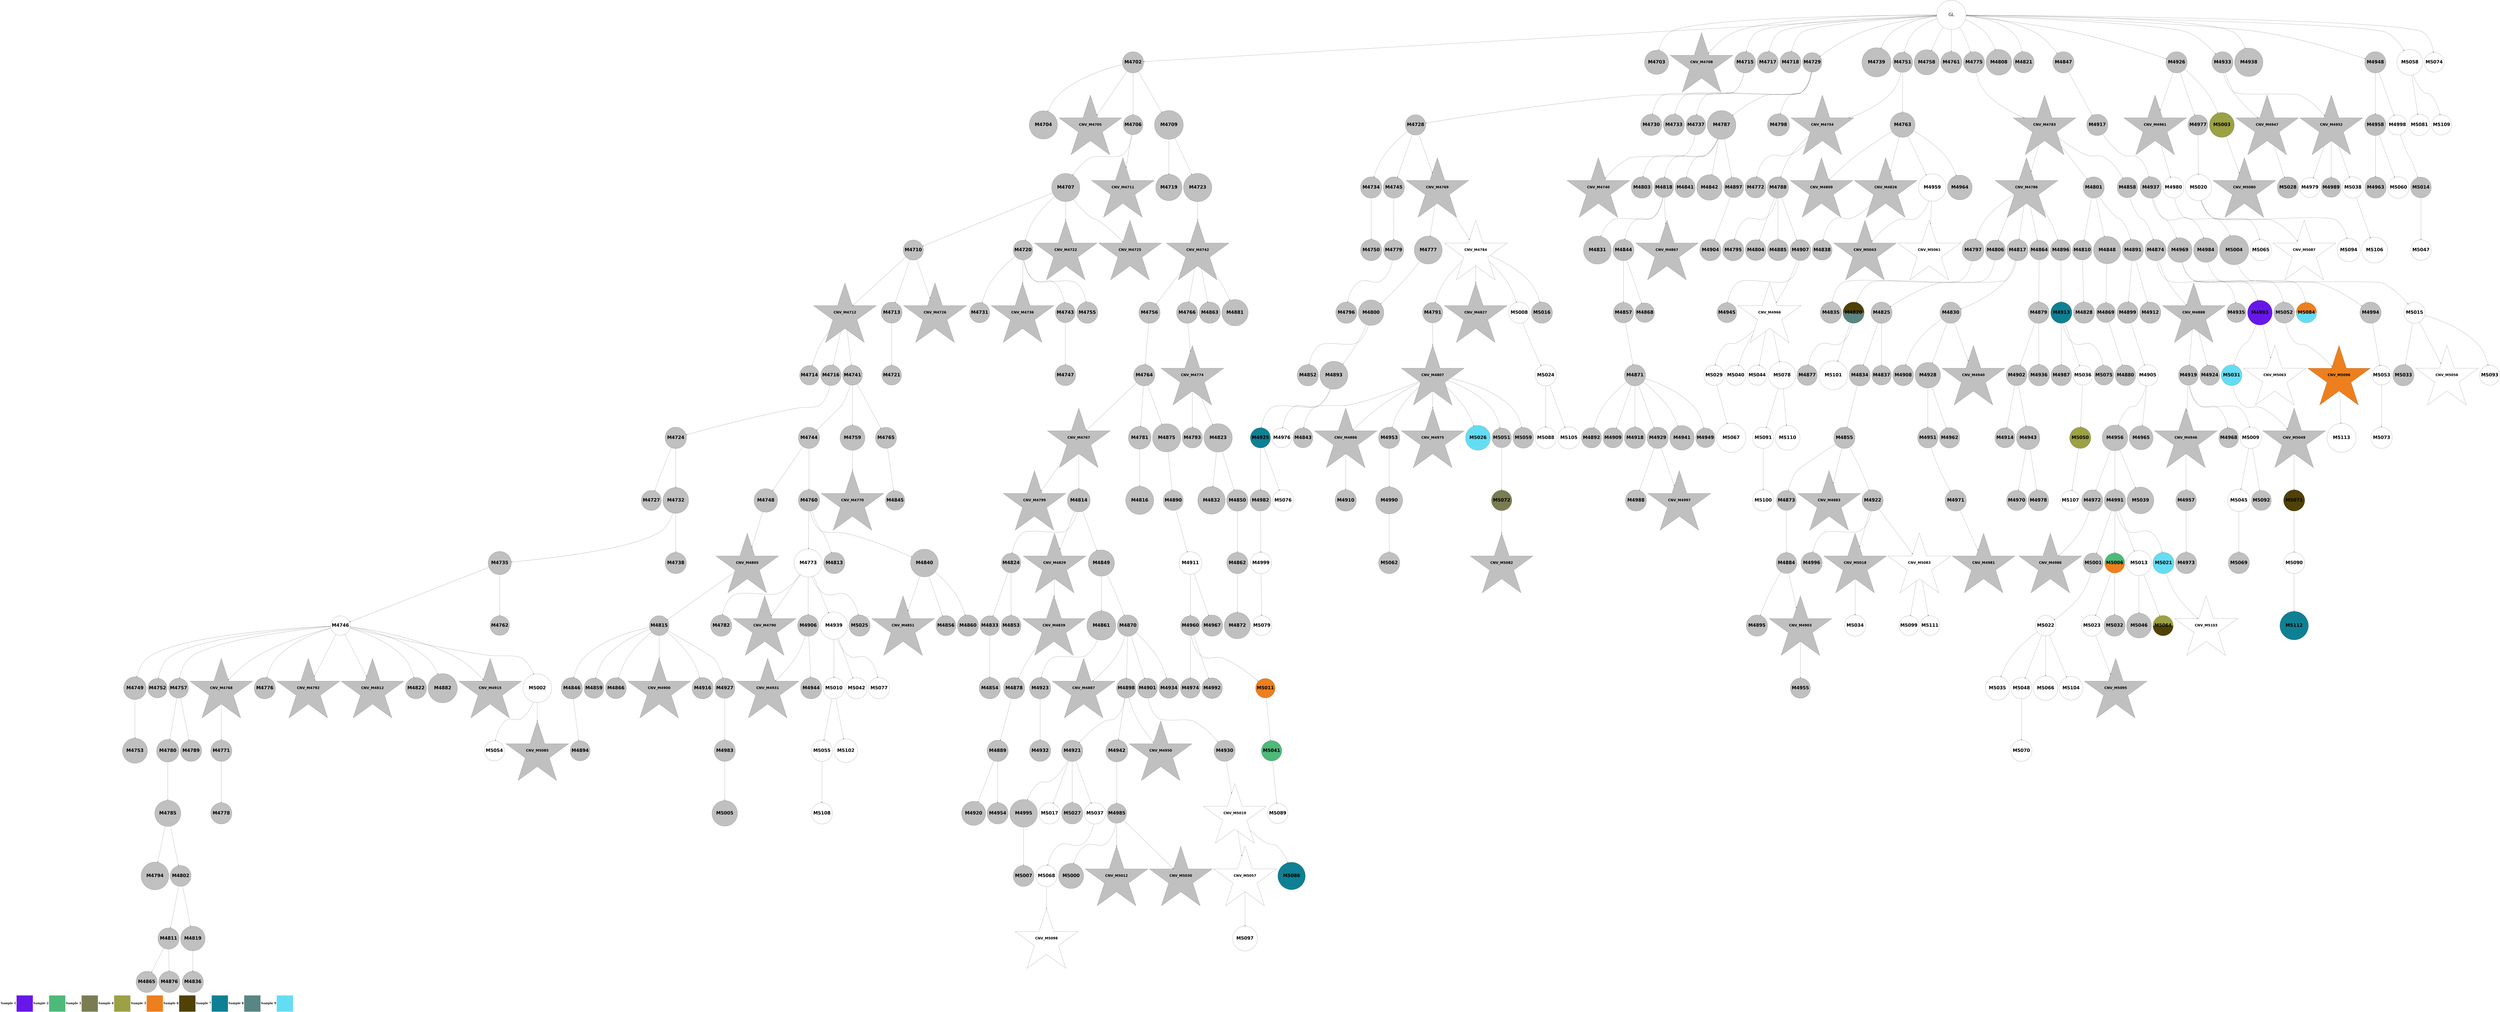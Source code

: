 digraph G { 
rankdir=TB;
4709 -> 4710;
4709 -> 4711;
4709 -> 4716;
4709 -> 4723;
4709 -> 4725;
4709 -> 4726;
4709 -> 4737;
4709 -> 4747;
4709 -> 4759;
4709 -> 4766;
4709 -> 4769;
4709 -> 4783;
4709 -> 4816;
4709 -> 4829;
4709 -> 4855;
4709 -> 4934;
4709 -> 4941;
4709 -> 4946;
4709 -> 4956;
4709 -> 5066;
4709 -> 5082;
4710 -> 4712;
4710 -> 4713;
4710 -> 4714;
4710 -> 4717;
4714 -> 4715;
4714 -> 4719;
4715 -> 4718;
4715 -> 4728;
4715 -> 4730;
4715 -> 4733;
4717 -> 4727;
4717 -> 4731;
4718 -> 4720;
4718 -> 4721;
4718 -> 4734;
4720 -> 4722;
4720 -> 4724;
4720 -> 4749;
4721 -> 4729;
4723 -> 4736;
4723 -> 4738;
4724 -> 4732;
4728 -> 4739;
4728 -> 4744;
4728 -> 4751;
4728 -> 4763;
4731 -> 4750;
4732 -> 4735;
4732 -> 4740;
4736 -> 4742;
4736 -> 4753;
4736 -> 4777;
4737 -> 4741;
4737 -> 4745;
4737 -> 4795;
4737 -> 4806;
4740 -> 4743;
4740 -> 4746;
4742 -> 4758;
4743 -> 4754;
4743 -> 4770;
4745 -> 4748;
4749 -> 4752;
4749 -> 4767;
4749 -> 4773;
4750 -> 4764;
4750 -> 4774;
4750 -> 4871;
4750 -> 4889;
4751 -> 4755;
4752 -> 4756;
4752 -> 4768;
4753 -> 4787;
4754 -> 4757;
4754 -> 4760;
4754 -> 4765;
4754 -> 4776;
4754 -> 4784;
4754 -> 4800;
4754 -> 4820;
4754 -> 4830;
4754 -> 4890;
4754 -> 4923;
4754 -> 5010;
4756 -> 4813;
4757 -> 4761;
4759 -> 4762;
4759 -> 4771;
4762 -> 4780;
4762 -> 4796;
4764 -> 4772;
4765 -> 4788;
4765 -> 4797;
4767 -> 4778;
4768 -> 4781;
4768 -> 4821;
4768 -> 4848;
4771 -> 4817;
4771 -> 4834;
4771 -> 4967;
4771 -> 4972;
4772 -> 4775;
4772 -> 4789;
4772 -> 4883;
4773 -> 4853;
4774 -> 4782;
4775 -> 4807;
4775 -> 4822;
4776 -> 4779;
4777 -> 4785;
4777 -> 4792;
4779 -> 4786;
4781 -> 4790;
4781 -> 4798;
4781 -> 4914;
4781 -> 4947;
4781 -> 5033;
4782 -> 4801;
4782 -> 4831;
4783 -> 4791;
4785 -> 4808;
4787 -> 4804;
4788 -> 4793;
4789 -> 4824;
4791 -> 4794;
4791 -> 4809;
4791 -> 4866;
4792 -> 4799;
4792 -> 4835;
4792 -> 5016;
4792 -> 5024;
4793 -> 4802;
4793 -> 4810;
4794 -> 4805;
4794 -> 4814;
4794 -> 4825;
4794 -> 4872;
4794 -> 4904;
4795 -> 4811;
4795 -> 4826;
4795 -> 4849;
4795 -> 4850;
4795 -> 4905;
4796 -> 4803;
4796 -> 4812;
4796 -> 4893;
4796 -> 4915;
4799 -> 4815;
4805 -> 4843;
4808 -> 4860;
4808 -> 4901;
4809 -> 4818;
4809 -> 4856;
4809 -> 4899;
4810 -> 4819;
4810 -> 4827;
4813 -> 4823;
4814 -> 4828;
4815 -> 4851;
4815 -> 4894;
4815 -> 4961;
4815 -> 4983;
4815 -> 5034;
4815 -> 5059;
4815 -> 5067;
4818 -> 4836;
4819 -> 4873;
4819 -> 4884;
4822 -> 4832;
4822 -> 4837;
4822 -> 4857;
4823 -> 4854;
4823 -> 4867;
4823 -> 4874;
4823 -> 4908;
4823 -> 4924;
4823 -> 4935;
4825 -> 4833;
4825 -> 4838;
4826 -> 4839;
4826 -> 4852;
4826 -> 4875;
4827 -> 4844;
4828 -> 4885;
4828 -> 5109;
4831 -> 4840;
4831 -> 4858;
4832 -> 4841;
4832 -> 4861;
4833 -> 4842;
4833 -> 4845;
4834 -> 4846;
4837 -> 4847;
4838 -> 4916;
4838 -> 4936;
4838 -> 4948;
4841 -> 4862;
4842 -> 4863;
4847 -> 4886;
4848 -> 4859;
4848 -> 4864;
4848 -> 4868;
4852 -> 4865;
4852 -> 4876;
4854 -> 4902;
4855 -> 4925;
4856 -> 4877;
4857 -> 4869;
4857 -> 4878;
4858 -> 4870;
4863 -> 4881;
4863 -> 4891;
4863 -> 4930;
4865 -> 4879;
4866 -> 4882;
4869 -> 4931;
4870 -> 4880;
4872 -> 4887;
4877 -> 4888;
4878 -> 4895;
4878 -> 4906;
4878 -> 4909;
4878 -> 4942;
4879 -> 4900;
4879 -> 4917;
4879 -> 4926;
4879 -> 4937;
4879 -> 4949;
4879 -> 4957;
4881 -> 4892;
4882 -> 4896;
4882 -> 4943;
4883 -> 4898;
4886 -> 4897;
4887 -> 4910;
4887 -> 4944;
4892 -> 4903;
4892 -> 4911;
4894 -> 4918;
4896 -> 4927;
4896 -> 4932;
4897 -> 4928;
4897 -> 4962;
4898 -> 4919;
4899 -> 4907;
4899 -> 4920;
4901 -> 4933;
4901 -> 4984;
4904 -> 4921;
4905 -> 4912;
4906 -> 4929;
4906 -> 4950;
4906 -> 4958;
4907 -> 4913;
4909 -> 4938;
4910 -> 4922;
4910 -> 4951;
4911 -> 4963;
4913 -> 4964;
4913 -> 4973;
4914 -> 4939;
4914 -> 4952;
4915 -> 4953;
4915 -> 4974;
4919 -> 4968;
4919 -> 4975;
4921 -> 4995;
4921 -> 5044;
4921 -> 5083;
4925 -> 4945;
4927 -> 4954;
4927 -> 4976;
4927 -> 5017;
4929 -> 5003;
4929 -> 5025;
4929 -> 5035;
4929 -> 5045;
4930 -> 5004;
4930 -> 5026;
4930 -> 5091;
4931 -> 4940;
4933 -> 4990;
4933 -> 5084;
4934 -> 4969;
4934 -> 4985;
4934 -> 5011;
4935 -> 4991;
4936 -> 4959;
4936 -> 4970;
4937 -> 4996;
4937 -> 5005;
4938 -> 5027;
4941 -> 4955;
4941 -> 4960;
4945 -> 4977;
4945 -> 4992;
4947 -> 5018;
4947 -> 5050;
4947 -> 5085;
4950 -> 4993;
4951 -> 4978;
4951 -> 4986;
4954 -> 4965;
4955 -> 5036;
4956 -> 4966;
4956 -> 5006;
4959 -> 4979;
4960 -> 4987;
4960 -> 4997;
4960 -> 5046;
4961 -> 4998;
4964 -> 4980;
4964 -> 4999;
4964 -> 5047;
4965 -> 4981;
4966 -> 4971;
4966 -> 5068;
4967 -> 5051;
4967 -> 5069;
4968 -> 4982;
4968 -> 5000;
4968 -> 5019;
4969 -> 4988;
4974 -> 5037;
4974 -> 5048;
4974 -> 5052;
4974 -> 5086;
4977 -> 5001;
4977 -> 5060;
4977 -> 5092;
4979 -> 4989;
4980 -> 4994;
4985 -> 5028;
4988 -> 5012;
4990 -> 5007;
4991 -> 5013;
4992 -> 5002;
4993 -> 5008;
4993 -> 5020;
4993 -> 5038;
4998 -> 5070;
4999 -> 5009;
4999 -> 5014;
4999 -> 5021;
4999 -> 5029;
5001 -> 5039;
5001 -> 5071;
5002 -> 5061;
5003 -> 5015;
5006 -> 5022;
5007 -> 5087;
5009 -> 5030;
5010 -> 5062;
5010 -> 5093;
5011 -> 5088;
5012 -> 5023;
5014 -> 5031;
5014 -> 5040;
5016 -> 5032;
5017 -> 5053;
5017 -> 5100;
5018 -> 5063;
5018 -> 5110;
5019 -> 5049;
5021 -> 5054;
5021 -> 5072;
5022 -> 5055;
5023 -> 5041;
5023 -> 5064;
5023 -> 5101;
5026 -> 5042;
5027 -> 5065;
5027 -> 5094;
5028 -> 5073;
5028 -> 5095;
5028 -> 5102;
5029 -> 5111;
5030 -> 5043;
5030 -> 5056;
5030 -> 5074;
5030 -> 5112;
5031 -> 5103;
5032 -> 5096;
5032 -> 5113;
5037 -> 5075;
5039 -> 5057;
5044 -> 5058;
5045 -> 5076;
5046 -> 5114;
5049 -> 5097;
5053 -> 5077;
5056 -> 5078;
5057 -> 5079;
5058 -> 5115;
5059 -> 5080;
5060 -> 5104;
5061 -> 5081;
5063 -> 5116;
5065 -> 5105;
5066 -> 5089;
5066 -> 5117;
5076 -> 5106;
5079 -> 5098;
5080 -> 5090;
5086 -> 5099;
5086 -> 5118;
5091 -> 5107;
5091 -> 5119;
5098 -> 5120;
5099 -> 5108;
5104 -> 5121;
5004 [shape=circle style=filled fillcolor=grey fontname="helvetica-bold" fontsize=56 label="M4996" width=0.78 height=2 ];
4895 [shape=star style=filled fillcolor=grey fontname="helvetica-bold" fontsize=42 label="CNV_M4887"];
4837 [shape=star style=filled fillcolor=grey fontname="helvetica-bold" fontsize=42 label="CNV_M4829"];
4953 [shape=circle style=filled fillcolor=grey fontname="helvetica-bold" fontsize=56 label="M4945" width=3.39 height=2 ];
5008 [shape=circle style=filled fillcolor=grey fontname="helvetica-bold" fontsize=56 label="M5000" width=4.29 height=2 ];
4884 [shape=circle style=filled fillcolor=grey fontname="helvetica-bold" fontsize=56 label="M4876" width=1.53 height=2 ];
4800 [shape=star style=filled fillcolor=grey fontname="helvetica-bold" fontsize=42 label="CNV_M4792"];
4942 [shape=circle style=filled fillcolor=grey fontname="helvetica-bold" fontsize=56 label="M4934" width=2.59 height=2 ];
4910 [shape=circle style=filled fillcolor=grey fontname="helvetica-bold" fontsize=56 label="M4902" width=2.21 height=2 ];
5029 [shape=circle style=filled fillcolor="#64ddf4" fontname="helvetica-bold" fontsize=56 label="M5021" width=0.35 height=2 ];
5047 [shape=circle style=filled fillcolor=grey fontname="helvetica-bold" fontsize=56 label="M5039" width=4.57 height=2 ];
4766 [shape=circle style=filled fillcolor=grey fontname="helvetica-bold" fontsize=56 label="M4758" width=4.29 height=2 ];
5039 [shape=circle style=filled fillcolor="#64ddf4" fontname="helvetica-bold" fontsize=56 label="M5031" width=2.2 height=2 ];
4864 [shape=circle style=filled fillcolor=grey fontname="helvetica-bold" fontsize=56 label="M4856" width=2.61 height=2 ];
4752 [shape=circle style=filled fillcolor=grey fontname="helvetica-bold" fontsize=56 label="M4744" width=0.63 height=2 ];
5034 [shape=circle style=filled fillcolor="#64ddf4" fontname="helvetica-bold" fontsize=56 label="M5026" width=4.24 height=2 ];
4979 [shape=circle style=filled fillcolor=grey fontname="helvetica-bold" fontsize=56 label="M4971" width=1.26 height=2 ];
4844 [shape=circle style=filled fillcolor=grey fontname="helvetica-bold" fontsize=56 label="M4836" width=1.45 height=2 ];
4945 [shape=circle style=filled fillcolor=grey fontname="helvetica-bold" fontsize=56 label="M4937" width=0.48 height=2 ];
5092 [shape=circle style=wedged color="#ed7f1e:#64ddf4" fontname="helvetica-bold" fontsize=56 label="M5084" width=2.22 height=2 ];
5114 [shape=circle style=filled fillcolor=white fontname="helvetica-bold" fontsize=56 label="M5106" width=4.4 height=2 ];
4970 [shape=circle style=filled fillcolor=grey fontname="helvetica-bold" fontsize=56 label="M4962" width=2.34 height=2 ];
5006 [shape=circle style=filled fillcolor=white fontname="helvetica-bold" fontsize=56 label="M4998" width=2.67 height=2 ];
4919 [shape=circle style=filled fillcolor=white fontname="helvetica-bold" fontsize=56 label="M4911" width=3.87 height=2 ];
4779 [shape=circle style=filled fillcolor=grey fontname="helvetica-bold" fontsize=56 label="M4771" width=1.77 height=2 ];
4932 [shape=circle style=filled fillcolor=grey fontname="helvetica-bold" fontsize=56 label="M4924" width=2.54 height=2 ];
4727 [shape=circle style=filled fillcolor=grey fontname="helvetica-bold" fontsize=56 label="M4719" width=4.5 height=2 ];
4868 [shape=circle style=filled fillcolor=grey fontname="helvetica-bold" fontsize=56 label="M4860" width=1.52 height=2 ];
5033 [shape=circle style=filled fillcolor=grey fontname="helvetica-bold" fontsize=56 label="M5025" width=0.87 height=2 ];
4888 [shape=circle style=filled fillcolor=grey fontname="helvetica-bold" fontsize=56 label="M4880" width=3.52 height=2 ];
4936 [shape=circle style=filled fillcolor=grey fontname="helvetica-bold" fontsize=56 label="M4928" width=4.36 height=2 ];
5012 [shape=circle style=filled fillcolor=grey fontname="helvetica-bold" fontsize=56 label="M5004" width=5 height=2 ];
4758 [shape=circle style=filled fillcolor=grey fontname="helvetica-bold" fontsize=56 label="M4750" width=1.9 height=2 ];
5046 [shape=circle style=filled fillcolor=white fontname="helvetica-bold" fontsize=56 label="M5038" width=0.88 height=2 ];
5063 [shape=circle style=filled fillcolor=white fontname="helvetica-bold" fontsize=56 label="M5055" width=0.18 height=2 ];
4733 [shape=star style=filled fillcolor=grey fontname="helvetica-bold" fontsize=42 label="CNV_M4725"];
4850 [shape=circle style=filled fillcolor=grey fontname="helvetica-bold" fontsize=56 label="M4842" width=4.35 height=2 ];
4878 [shape=circle style=filled fillcolor=grey fontname="helvetica-bold" fontsize=56 label="M4870" width=1.93 height=2 ];
5005 [shape=star style=filled fillcolor=grey fontname="helvetica-bold" fontsize=42 label="CNV_M4997"];
4929 [shape=circle style=filled fillcolor=grey fontname="helvetica-bold" fontsize=56 label="M4921" width=1.21 height=2 ];
4852 [shape=circle style=filled fillcolor=grey fontname="helvetica-bold" fontsize=56 label="M4844" width=1.96 height=2 ];
4957 [shape=circle style=filled fillcolor=grey fontname="helvetica-bold" fontsize=56 label="M4949" width=3.25 height=2 ];
4867 [shape=circle style=filled fillcolor=grey fontname="helvetica-bold" fontsize=56 label="M4859" width=2.53 height=2 ];
5030 [shape=circle style=filled fillcolor=white fontname="helvetica-bold" fontsize=56 label="M5022" width=2.22 height=2 ];
4746 [shape=circle style=filled fillcolor=grey fontname="helvetica-bold" fontsize=56 label="M4738" width=0.92 height=2 ];
4725 [shape=circle style=filled fillcolor=grey fontname="helvetica-bold" fontsize=56 label="M4717" width=0.73 height=2 ];
4944 [shape=circle style=filled fillcolor=grey fontname="helvetica-bold" fontsize=56 label="M4936" width=0.8 height=2 ];
4799 [shape=circle style=filled fillcolor=grey fontname="helvetica-bold" fontsize=56 label="M4791" width=2.37 height=2 ];
5091 [shape=star style=filled fillcolor=white fontname="helvetica-bold" fontsize=42 label="CNV_M5083"];
4927 [shape=circle style=filled fillcolor=grey fontname="helvetica-bold" fontsize=56 label="M4919" width=2.81 height=2 ];
4865 [shape=circle style=filled fillcolor=grey fontname="helvetica-bold" fontsize=56 label="M4857" width=3.49 height=2 ];
4984 [shape=circle style=filled fillcolor=white fontname="helvetica-bold" fontsize=56 label="M4976" width=2.94 height=2 ];
4869 [shape=circle style=filled fillcolor=grey fontname="helvetica-bold" fontsize=56 label="M4861" width=4.96 height=2 ];
5102 [shape=circle style=filled fillcolor=white fontname="helvetica-bold" fontsize=56 label="M5094" width=3.96 height=2 ];
4998 [shape=circle style=filled fillcolor=grey fontname="helvetica-bold" fontsize=56 label="M4990" width=4.6 height=2 ];
4780 [shape=circle style=filled fillcolor=grey fontname="helvetica-bold" fontsize=56 label="M4772" width=3.56 height=2 ];
4823 [shape=circle style=filled fillcolor=grey fontname="helvetica-bold" fontsize=56 label="M4815" width=3.39 height=2 ];
4835 [shape=star style=filled fillcolor=grey fontname="helvetica-bold" fontsize=42 label="CNV_M4827"];
4897 [shape=circle style=filled fillcolor=grey fontname="helvetica-bold" fontsize=56 label="M4889" width=0.53 height=2 ];
4922 [shape=circle style=filled fillcolor=grey fontname="helvetica-bold" fontsize=56 label="M4914" width=3.4 height=2 ];
4870 [shape=circle style=filled fillcolor=grey fontname="helvetica-bold" fontsize=56 label="M4862" width=0.32 height=2 ];
4964 [shape=circle style=filled fillcolor=grey fontname="helvetica-bold" fontsize=56 label="M4956" width=4.38 height=2 ];
4717 [shape=circle style=filled fillcolor=grey fontname="helvetica-bold" fontsize=56 label="M4709" width=4.92 height=2 ];
5094 [shape=circle style=filled fillcolor="#0f8093" fontname="helvetica-bold" fontsize=56 label="M5086" width=4.7 height=2 ];
4830 [shape=circle style=filled fillcolor=grey fontname="helvetica-bold" fontsize=56 label="M4822" width=1.35 height=2 ];
4874 [shape=circle style=filled fillcolor=grey fontname="helvetica-bold" fontsize=56 label="M4866" width=3.56 height=2 ];
4983 [shape=star style=filled fillcolor=grey fontname="helvetica-bold" fontsize=42 label="CNV_M4975"];
5027 [shape=star style=filled fillcolor=white fontname="helvetica-bold" fontsize=42 label="CNV_M5019"];
4980 [shape=circle style=filled fillcolor=grey fontname="helvetica-bold" fontsize=56 label="M4972" width=1.93 height=2 ];
4802 [shape=circle style=filled fillcolor=grey fontname="helvetica-bold" fontsize=56 label="M4794" width=4.74 height=2 ];
4947 [shape=circle style=filled fillcolor=white fontname="helvetica-bold" fontsize=56 label="M4939" width=4.66 height=2 ];
4948 [shape=star style=filled fillcolor=grey fontname="helvetica-bold" fontsize=42 label="CNV_M4940"];
5084 [shape=circle style=filled fillcolor=white fontname="helvetica-bold" fontsize=56 label="M5076" width=1.21 height=2 ];
4974 [shape=star style=filled fillcolor=white fontname="helvetica-bold" fontsize=42 label="CNV_M4966"];
4851 [shape=circle style=filled fillcolor=grey fontname="helvetica-bold" fontsize=56 label="M4843" width=2.79 height=2 ];
4814 [shape=circle style=filled fillcolor=grey fontname="helvetica-bold" fontsize=56 label="M4806" width=2.58 height=2 ];
4995 [shape=circle style=filled fillcolor=grey fontname="helvetica-bold" fontsize=56 label="M4987" width=3.51 height=2 ];
5028 [shape=circle style=filled fillcolor=white fontname="helvetica-bold" fontsize=56 label="M5020" width=4.47 height=2 ];
5009 [shape=circle style=filled fillcolor=grey fontname="helvetica-bold" fontsize=56 label="M5001" width=2.65 height=2 ];
4738 [shape=circle style=filled fillcolor=grey fontname="helvetica-bold" fontsize=56 label="M4730" width=0.22 height=2 ];
4831 [shape=circle style=filled fillcolor=grey fontname="helvetica-bold" fontsize=56 label="M4823" width=4.85 height=2 ];
4735 [shape=circle style=filled fillcolor=grey fontname="helvetica-bold" fontsize=56 label="M4727" width=3.41 height=2 ];
4819 [shape=circle style=filled fillcolor=grey fontname="helvetica-bold" fontsize=56 label="M4811" width=0.64 height=2 ];
4991 [shape=circle style=filled fillcolor=grey fontname="helvetica-bold" fontsize=56 label="M4983" width=0.81 height=2 ];
4920 [shape=circle style=filled fillcolor=grey fontname="helvetica-bold" fontsize=56 label="M4912" width=1.66 height=2 ];
4871 [shape=circle style=filled fillcolor=grey fontname="helvetica-bold" fontsize=56 label="M4863" width=0.12 height=2 ];
4877 [shape=circle style=filled fillcolor=grey fontname="helvetica-bold" fontsize=56 label="M4869" width=3.19 height=2 ];
4989 [shape=star style=filled fillcolor=grey fontname="helvetica-bold" fontsize=42 label="CNV_M4981"];
4786 [shape=circle style=filled fillcolor=grey fontname="helvetica-bold" fontsize=56 label="M4778" width=0.49 height=2 ];
4824 [shape=circle style=filled fillcolor=grey fontname="helvetica-bold" fontsize=56 label="M4816" width=4.79 height=2 ];
4762 [shape=star style=filled fillcolor=grey fontname="helvetica-bold" fontsize=42 label="CNV_M4754"];
4742 [shape=circle style=filled fillcolor=grey fontname="helvetica-bold" fontsize=56 label="M4734" width=1.11 height=2 ];
4794 [shape=star style=filled fillcolor=grey fontname="helvetica-bold" fontsize=42 label="CNV_M4786"];
4917 [shape=circle style=filled fillcolor=grey fontname="helvetica-bold" fontsize=56 label="M4909" width=2.63 height=2 ];
4925 [shape=circle style=filled fillcolor=grey fontname="helvetica-bold" fontsize=56 label="M4917" width=1.05 height=2 ];
4797 [shape=circle style=filled fillcolor=grey fontname="helvetica-bold" fontsize=56 label="M4789" width=0.94 height=2 ];
4879 [shape=circle style=filled fillcolor=grey fontname="helvetica-bold" fontsize=56 label="M4871" width=0 height=2 ];
5105 [shape=circle style=filled fillcolor=white fontname="helvetica-bold" fontsize=56 label="M5097" width=4.24 height=2 ];
4815 [shape=star style=filled fillcolor=grey fontname="helvetica-bold" fontsize=42 label="CNV_M4807"];
5074 [shape=circle style=filled fillcolor=white fontname="helvetica-bold" fontsize=56 label="M5066" width=4.17 height=2 ];
4941 [shape=circle style=filled fillcolor=grey fontname="helvetica-bold" fontsize=56 label="M4933" width=1.95 height=2 ];
4885 [shape=circle style=filled fillcolor=grey fontname="helvetica-bold" fontsize=56 label="M4877" width=3.46 height=2 ];
4736 [shape=circle style=filled fillcolor=grey fontname="helvetica-bold" fontsize=56 label="M4728" width=3.47 height=2 ];
4976 [shape=circle style=filled fillcolor=grey fontname="helvetica-bold" fontsize=56 label="M4968" width=2.77 height=2 ];
4968 [shape=circle style=filled fillcolor=grey fontname="helvetica-bold" fontsize=56 label="M4960" width=3.18 height=2 ];
4808 [shape=circle style=filled fillcolor=grey fontname="helvetica-bold" fontsize=56 label="M4800" width=4.36 height=2 ];
4716 [shape=star style=filled fillcolor=grey fontname="helvetica-bold" fontsize=42 label="CNV_M4708"];
4723 [shape=circle style=filled fillcolor=grey fontname="helvetica-bold" fontsize=56 label="M4715" width=0.15 height=2 ];
5104 [shape=star style=filled fillcolor="#ed7f1e" fontname="helvetica-bold" fontsize=42 label="CNV_M5096"];
4730 [shape=star style=filled fillcolor=grey fontname="helvetica-bold" fontsize=42 label="CNV_M4722"];
5000 [shape=circle style=filled fillcolor=grey fontname="helvetica-bold" fontsize=56 label="M4992" width=3.51 height=2 ];
4943 [shape=circle style=filled fillcolor=grey fontname="helvetica-bold" fontsize=56 label="M4935" width=3.05 height=2 ];
5108 [shape=circle style=filled fillcolor=white fontname="helvetica-bold" fontsize=56 label="M5100" width=0.91 height=2 ];
4950 [shape=circle style=filled fillcolor=grey fontname="helvetica-bold" fontsize=56 label="M4942" width=3.76 height=2 ];
4973 [shape=circle style=filled fillcolor=grey fontname="helvetica-bold" fontsize=56 label="M4965" width=4.07 height=2 ];
4768 [shape=circle style=filled fillcolor=grey fontname="helvetica-bold" fontsize=56 label="M4760" width=1.01 height=2 ];
4838 [shape=circle style=filled fillcolor=grey fontname="helvetica-bold" fontsize=56 label="M4830" width=1.56 height=2 ];
4793 [shape=circle style=filled fillcolor=grey fontname="helvetica-bold" fontsize=56 label="M4785" width=4.44 height=2 ];
4739 [shape=circle style=filled fillcolor=grey fontname="helvetica-bold" fontsize=56 label="M4731" width=2.52 height=2 ];
4946 [shape=circle style=filled fillcolor=grey fontname="helvetica-bold" fontsize=56 label="M4938" width=4.85 height=2 ];
4881 [shape=circle style=filled fillcolor=grey fontname="helvetica-bold" fontsize=56 label="M4873" width=2.89 height=2 ];
5075 [shape=circle style=filled fillcolor=white fontname="helvetica-bold" fontsize=56 label="M5067" width=4.99 height=2 ];
5032 [shape=circle style=filled fillcolor=white fontname="helvetica-bold" fontsize=56 label="M5024" width=1.41 height=2 ];
4781 [shape=circle style=filled fillcolor=white fontname="helvetica-bold" fontsize=56 label="M4773" width=4.81 height=2 ];
4849 [shape=circle style=filled fillcolor=grey fontname="helvetica-bold" fontsize=56 label="M4841" width=2.43 height=2 ];
4846 [shape=circle style=filled fillcolor=grey fontname="helvetica-bold" fontsize=56 label="M4838" width=2.67 height=2 ];
4833 [shape=circle style=filled fillcolor=grey fontname="helvetica-bold" fontsize=56 label="M4825" width=1.44 height=2 ];
4767 [shape=circle style=filled fillcolor=grey fontname="helvetica-bold" fontsize=56 label="M4759" width=4.25 height=2 ];
5090 [shape=star style=filled fillcolor=grey fontname="helvetica-bold" fontsize=42 label="CNV_M5082"];
4757 [shape=circle style=filled fillcolor=grey fontname="helvetica-bold" fontsize=56 label="M4749" width=3.87 height=2 ];
4724 [shape=circle style=filled fillcolor=grey fontname="helvetica-bold" fontsize=56 label="M4716" width=2.28 height=2 ];
5044 [shape=circle style=filled fillcolor=white fontname="helvetica-bold" fontsize=56 label="M5036" width=3.04 height=2 ];
4763 [shape=circle style=filled fillcolor=grey fontname="helvetica-bold" fontsize=56 label="M4755" width=0.01 height=2 ];
4774 [shape=circle style=filled fillcolor=grey fontname="helvetica-bold" fontsize=56 label="M4766" width=1.21 height=2 ];
4956 [shape=circle style=filled fillcolor=grey fontname="helvetica-bold" fontsize=56 label="M4948" width=1.34 height=2 ];
5080 [shape=circle style=filled fillcolor="#7a7d52" fontname="helvetica-bold" fontsize=56 label="M5072" width=3.49 height=2 ];
5068 [shape=circle style=filled fillcolor=white fontname="helvetica-bold" fontsize=56 label="M5060" width=3.68 height=2 ];
4747 [shape=circle style=filled fillcolor=grey fontname="helvetica-bold" fontsize=56 label="M4739" width=4.99 height=2 ];
4975 [shape=circle style=filled fillcolor=grey fontname="helvetica-bold" fontsize=56 label="M4967" width=0.75 height=2 ];
4994 [shape=star style=filled fillcolor=grey fontname="helvetica-bold" fontsize=42 label="CNV_M4986"];
5062 [shape=circle style=filled fillcolor=white fontname="helvetica-bold" fontsize=56 label="M5054" width=2.52 height=2 ];
5070 [shape=circle style=filled fillcolor=grey fontname="helvetica-bold" fontsize=56 label="M5062" width=0.78 height=2 ];
4743 [shape=circle style=filled fillcolor=grey fontname="helvetica-bold" fontsize=56 label="M4735" width=3.96 height=2 ];
4773 [shape=circle style=filled fillcolor=grey fontname="helvetica-bold" fontsize=56 label="M4765" width=2.07 height=2 ];
4785 [shape=circle style=filled fillcolor=grey fontname="helvetica-bold" fontsize=56 label="M4777" width=4.77 height=2 ];
4960 [shape=star style=filled fillcolor=grey fontname="helvetica-bold" fontsize=42 label="CNV_M4952"];
4889 [shape=circle style=filled fillcolor=grey fontname="helvetica-bold" fontsize=56 label="M4881" width=4.5 height=2 ];
4930 [shape=circle style=filled fillcolor=grey fontname="helvetica-bold" fontsize=56 label="M4922" width=0.59 height=2 ];
4827 [shape=circle style=filled fillcolor=grey fontname="helvetica-bold" fontsize=56 label="M4819" width=4.19 height=2 ];
5019 [shape=circle style=filled fillcolor="#ed7f1e" fontname="helvetica-bold" fontsize=56 label="M5011" width=3.24 height=2 ];
4722 [shape=circle style=filled fillcolor=grey fontname="helvetica-bold" fontsize=56 label="M4714" width=3.15 height=2 ];
5065 [shape=star style=filled fillcolor=white fontname="helvetica-bold" fontsize=42 label="CNV_M5057"];
4842 [shape=circle style=filled fillcolor=grey fontname="helvetica-bold" fontsize=56 label="M4834" width=1.74 height=2 ];
5077 [shape=circle style=filled fillcolor=grey fontname="helvetica-bold" fontsize=56 label="M5069" width=2.04 height=2 ];
5049 [shape=circle style=filled fillcolor="#4fb979" fontname="helvetica-bold" fontsize=56 label="M5041" width=2.33 height=2 ];
5024 [shape=circle style=filled fillcolor=grey fontname="helvetica-bold" fontsize=56 label="M5016" width=0.91 height=2 ];
4854 [shape=circle style=filled fillcolor=grey fontname="helvetica-bold" fontsize=56 label="M4846" width=0.87 height=2 ];
5031 [shape=circle style=filled fillcolor=white fontname="helvetica-bold" fontsize=56 label="M5023" width=0.83 height=2 ];
4789 [shape=circle style=filled fillcolor=grey fontname="helvetica-bold" fontsize=56 label="M4781" width=3.87 height=2 ];
4862 [shape=circle style=filled fillcolor=grey fontname="helvetica-bold" fontsize=56 label="M4854" width=1.66 height=2 ];
4952 [shape=circle style=filled fillcolor=grey fontname="helvetica-bold" fontsize=56 label="M4944" width=1.64 height=2 ];
4792 [shape=star style=filled fillcolor=white fontname="helvetica-bold" fontsize=42 label="CNV_M4784"];
4839 [shape=circle style=filled fillcolor=grey fontname="helvetica-bold" fontsize=56 label="M4831" width=4.78 height=2 ];
4872 [shape=circle style=filled fillcolor=grey fontname="helvetica-bold" fontsize=56 label="M4864" width=3.14 height=2 ];
4809 [shape=circle style=filled fillcolor=grey fontname="helvetica-bold" fontsize=56 label="M4801" width=0.5 height=2 ];
5110 [shape=circle style=filled fillcolor=white fontname="helvetica-bold" fontsize=56 label="M5102" width=4.04 height=2 ];
5109 [shape=circle style=filled fillcolor=white fontname="helvetica-bold" fontsize=56 label="M5101" width=4.94 height=2 ];
4804 [shape=circle style=filled fillcolor=grey fontname="helvetica-bold" fontsize=56 label="M4796" width=0.89 height=2 ];
5054 [shape=circle style=filled fillcolor=grey fontname="helvetica-bold" fontsize=56 label="M5046" width=4.23 height=2 ];
5037 [shape=circle style=filled fillcolor=white fontname="helvetica-bold" fontsize=56 label="M5029" width=2.46 height=2 ];
4886 [shape=circle style=filled fillcolor=grey fontname="helvetica-bold" fontsize=56 label="M4878" width=1.83 height=2 ];
5100 [shape=circle style=filled fillcolor=grey fontname="helvetica-bold" fontsize=56 label="M5092" width=2.68 height=2 ];
4816 [shape=circle style=filled fillcolor=grey fontname="helvetica-bold" fontsize=56 label="M4808" width=4.39 height=2 ];
4820 [shape=star style=filled fillcolor=grey fontname="helvetica-bold" fontsize=42 label="CNV_M4812"];
4898 [shape=circle style=filled fillcolor=grey fontname="helvetica-bold" fontsize=56 label="M4890" width=2.69 height=2 ];
5055 [shape=circle style=filled fillcolor=white fontname="helvetica-bold" fontsize=56 label="M5047" width=2.22 height=2 ];
4873 [shape=circle style=filled fillcolor=grey fontname="helvetica-bold" fontsize=56 label="M4865" width=0.58 height=2 ];
4966 [shape=circle style=filled fillcolor=grey fontname="helvetica-bold" fontsize=56 label="M4958" width=1.32 height=2 ];
4924 [shape=circle style=filled fillcolor=grey fontname="helvetica-bold" fontsize=56 label="M4916" width=0.7 height=2 ];
5072 [shape=circle style=wedged color="#9ba144:#504105" fontname="helvetica-bold" fontsize=56 label="M5064" width=2.32 height=2 ];
5015 [shape=circle style=filled fillcolor=grey fontname="helvetica-bold" fontsize=56 label="M5007" width=3.57 height=2 ];
4810 [shape=circle style=filled fillcolor=grey fontname="helvetica-bold" fontsize=56 label="M4802" width=2.14 height=2 ];
4765 [shape=circle style=filled fillcolor=grey fontname="helvetica-bold" fontsize=56 label="M4757" width=3.37 height=2 ];
5040 [shape=circle style=filled fillcolor=grey fontname="helvetica-bold" fontsize=56 label="M5032" width=0.36 height=2 ];
5078 [shape=circle style=filled fillcolor=white fontname="helvetica-bold" fontsize=56 label="M5070" width=0.35 height=2 ];
4737 [shape=circle style=filled fillcolor=grey fontname="helvetica-bold" fontsize=56 label="M4729" width=3.24 height=2 ];
4710 [shape=circle style=filled fillcolor=grey fontname="helvetica-bold" fontsize=56 label="M4702" width=0.37 height=2 ];
4828 [shape=circle style=wedged color="#504105:#598582" fontname="helvetica-bold" fontsize=56 label="M4820" width=0.96 height=2 ];
4893 [shape=circle style=filled fillcolor=grey fontname="helvetica-bold" fontsize=56 label="M4885" width=3.58 height=2 ];
5111 [shape=star style=filled fillcolor=white fontname="helvetica-bold" fontsize=42 label="CNV_M5103"];
4911 [shape=star style=filled fillcolor=grey fontname="helvetica-bold" fontsize=42 label="CNV_M4903"];
4771 [shape=circle style=filled fillcolor=grey fontname="helvetica-bold" fontsize=56 label="M4763" width=4.25 height=2 ];
5103 [shape=star style=filled fillcolor=grey fontname="helvetica-bold" fontsize=42 label="CNV_M5095"];
4836 [shape=circle style=filled fillcolor=grey fontname="helvetica-bold" fontsize=56 label="M4828" width=1.58 height=2 ];
4755 [shape=circle style=filled fillcolor=grey fontname="helvetica-bold" fontsize=56 label="M4747" width=2.17 height=2 ];
5042 [shape=circle style=filled fillcolor=white fontname="helvetica-bold" fontsize=56 label="M5034" width=1.68 height=2 ];
4745 [shape=circle style=filled fillcolor=grey fontname="helvetica-bold" fontsize=56 label="M4737" width=3.37 height=2 ];
4750 [shape=star style=filled fillcolor=grey fontname="helvetica-bold" fontsize=42 label="CNV_M4742"];
5115 [shape=circle style=filled fillcolor=white fontname="helvetica-bold" fontsize=56 label="M5107" width=3.21 height=2 ];
4845 [shape=circle style=filled fillcolor=grey fontname="helvetica-bold" fontsize=56 label="M4837" width=3.33 height=2 ];
4749 [shape=circle style=filled fillcolor=grey fontname="helvetica-bold" fontsize=56 label="M4741" width=2.71 height=2 ];
4882 [shape=circle style=filled fillcolor=grey fontname="helvetica-bold" fontsize=56 label="M4874" width=0.43 height=2 ];
4841 [shape=circle style=filled fillcolor=grey fontname="helvetica-bold" fontsize=56 label="M4833" width=2.93 height=2 ];
5112 [shape=circle style=filled fillcolor=white fontname="helvetica-bold" fontsize=56 label="M5104" width=4.03 height=2 ];
4904 [shape=circle style=filled fillcolor=grey fontname="helvetica-bold" fontsize=56 label="M4896" width=2.31 height=2 ];
4903 [shape=circle style=filled fillcolor=grey fontname="helvetica-bold" fontsize=56 label="M4895" width=0.99 height=2 ];
4769 [shape=circle style=filled fillcolor=grey fontname="helvetica-bold" fontsize=56 label="M4761" width=0.47 height=2 ];
4958 [shape=star style=filled fillcolor=grey fontname="helvetica-bold" fontsize=42 label="CNV_M4950"];
5022 [shape=circle style=filled fillcolor=grey fontname="helvetica-bold" fontsize=56 label="M5014" width=2.24 height=2 ];
4834 [shape=star style=filled fillcolor=grey fontname="helvetica-bold" fontsize=42 label="CNV_M4826"];
4770 [shape=circle style=filled fillcolor=grey fontname="helvetica-bold" fontsize=56 label="M4762" width=3.21 height=2 ];
5117 [shape=circle style=filled fillcolor=white fontname="helvetica-bold" fontsize=56 label="M5109" width=3.43 height=2 ];
5073 [shape=circle style=filled fillcolor=white fontname="helvetica-bold" fontsize=56 label="M5065" width=1.51 height=2 ];
5053 [shape=circle style=filled fillcolor=white fontname="helvetica-bold" fontsize=56 label="M5045" width=3.8 height=2 ];
4782 [shape=star style=filled fillcolor=grey fontname="helvetica-bold" fontsize=42 label="CNV_M4774"];
4912 [shape=circle style=filled fillcolor=grey fontname="helvetica-bold" fontsize=56 label="M4904" width=1.42 height=2 ];
4978 [shape=circle style=filled fillcolor=grey fontname="helvetica-bold" fontsize=56 label="M4970" width=3.42 height=2 ];
4832 [shape=circle style=filled fillcolor=grey fontname="helvetica-bold" fontsize=56 label="M4824" width=3.21 height=2 ];
4756 [shape=circle style=filled fillcolor=grey fontname="helvetica-bold" fontsize=56 label="M4748" width=4.01 height=2 ];
5059 [shape=circle style=filled fillcolor=grey fontname="helvetica-bold" fontsize=56 label="M5051" width=3 height=2 ];
4931 [shape=circle style=filled fillcolor=grey fontname="helvetica-bold" fontsize=56 label="M4923" width=0.29 height=2 ];
4788 [shape=circle style=filled fillcolor=grey fontname="helvetica-bold" fontsize=56 label="M4780" width=3.83 height=2 ];
4908 [shape=star style=filled fillcolor=grey fontname="helvetica-bold" fontsize=42 label="CNV_M4900"];
5071 [shape=star style=filled fillcolor=white fontname="helvetica-bold" fontsize=42 label="CNV_M5063"];
4715 [shape=circle style=filled fillcolor=grey fontname="helvetica-bold" fontsize=56 label="M4707" width=4.81 height=2 ];
4863 [shape=circle style=filled fillcolor=grey fontname="helvetica-bold" fontsize=56 label="M4855" width=0.38 height=2 ];
4813 [shape=star style=filled fillcolor=grey fontname="helvetica-bold" fontsize=42 label="CNV_M4805"];
5016 [shape=circle style=filled fillcolor=white fontname="helvetica-bold" fontsize=56 label="M5008" width=0.29 height=2 ];
4761 [shape=circle style=filled fillcolor=grey fontname="helvetica-bold" fontsize=56 label="M4753" width=4.27 height=2 ];
4734 [shape=star style=filled fillcolor=grey fontname="helvetica-bold" fontsize=42 label="CNV_M4726"];
4728 [shape=circle style=filled fillcolor=grey fontname="helvetica-bold" fontsize=56 label="M4720" width=2.83 height=2 ];
4894 [shape=star style=filled fillcolor=grey fontname="helvetica-bold" fontsize=42 label="CNV_M4886"];
5085 [shape=circle style=filled fillcolor=white fontname="helvetica-bold" fontsize=56 label="M5077" width=1.29 height=2 ];
5021 [shape=circle style=filled fillcolor=white fontname="helvetica-bold" fontsize=56 label="M5013" width=4.28 height=2 ];
4923 [shape=star style=filled fillcolor=grey fontname="helvetica-bold" fontsize=42 label="CNV_M4915"];
4883 [shape=circle style=filled fillcolor=grey fontname="helvetica-bold" fontsize=56 label="M4875" width=4.82 height=2 ];
4963 [shape=circle style=filled fillcolor=grey fontname="helvetica-bold" fontsize=56 label="M4955" width=2.51 height=2 ];
4811 [shape=circle style=filled fillcolor=grey fontname="helvetica-bold" fontsize=56 label="M4803" width=0.78 height=2 ];
4795 [shape=circle style=filled fillcolor=grey fontname="helvetica-bold" fontsize=56 label="M4787" width=4.9 height=2 ];
5007 [shape=circle style=filled fillcolor=white fontname="helvetica-bold" fontsize=56 label="M4999" width=0.8 height=2 ];
4858 [shape=circle style=filled fillcolor=grey fontname="helvetica-bold" fontsize=56 label="M4850" width=3.64 height=2 ];
4959 [shape=circle style=filled fillcolor=grey fontname="helvetica-bold" fontsize=56 label="M4951" width=2.43 height=2 ];
4866 [shape=circle style=filled fillcolor=grey fontname="helvetica-bold" fontsize=56 label="M4858" width=2.38 height=2 ];
4909 [shape=circle style=filled fillcolor=grey fontname="helvetica-bold" fontsize=56 label="M4901" width=2.61 height=2 ];
5079 [shape=circle style=filled fillcolor="#504105" fontname="helvetica-bold" fontsize=56 label="M5071" width=1.01 height=2 ];
4741 [shape=circle style=filled fillcolor=grey fontname="helvetica-bold" fontsize=56 label="M4733" width=2 height=2 ];
5101 [shape=circle style=filled fillcolor=white fontname="helvetica-bold" fontsize=56 label="M5093" width=2.6 height=2 ];
4915 [shape=circle style=filled fillcolor=grey fontname="helvetica-bold" fontsize=56 label="M4907" width=2.17 height=2 ];
4977 [shape=circle style=filled fillcolor=grey fontname="helvetica-bold" fontsize=56 label="M4969" width=4.19 height=2 ];
4772 [shape=circle style=filled fillcolor=grey fontname="helvetica-bold" fontsize=56 label="M4764" width=1.83 height=2 ];
4955 [shape=star style=filled fillcolor=grey fontname="helvetica-bold" fontsize=42 label="CNV_M4947"];
5081 [shape=circle style=filled fillcolor=white fontname="helvetica-bold" fontsize=56 label="M5073" width=1.57 height=2 ];
4949 [shape=circle style=filled fillcolor=grey fontname="helvetica-bold" fontsize=56 label="M4941" width=4.19 height=2 ];
5013 [shape=circle style=filled fillcolor=grey fontname="helvetica-bold" fontsize=56 label="M5005" width=4.36 height=2 ];
4938 [shape=circle style=filled fillcolor=grey fontname="helvetica-bold" fontsize=56 label="M4930" width=1.03 height=2 ];
4887 [shape=circle style=filled fillcolor=grey fontname="helvetica-bold" fontsize=56 label="M4879" width=0.29 height=2 ];
5061 [shape=circle style=filled fillcolor=white fontname="helvetica-bold" fontsize=56 label="M5053" width=3.24 height=2 ];
4916 [shape=circle style=filled fillcolor=grey fontname="helvetica-bold" fontsize=56 label="M4908" width=3.55 height=2 ];
4713 [shape=star style=filled fillcolor=grey fontname="helvetica-bold" fontsize=42 label="CNV_M4705"];
4876 [shape=circle style=filled fillcolor=grey fontname="helvetica-bold" fontsize=56 label="M4868" width=3.22 height=2 ];
4840 [shape=circle style=filled fillcolor=grey fontname="helvetica-bold" fontsize=56 label="M4832" width=4.69 height=2 ];
5026 [shape=star style=filled fillcolor=grey fontname="helvetica-bold" fontsize=42 label="CNV_M5018"];
4902 [shape=circle style=filled fillcolor=grey fontname="helvetica-bold" fontsize=56 label="M4894" width=2.62 height=2 ];
4891 [shape=star style=filled fillcolor=grey fontname="helvetica-bold" fontsize=42 label="CNV_M4883"];
4751 [shape=circle style=filled fillcolor=grey fontname="helvetica-bold" fontsize=56 label="M4743" width=2.78 height=2 ];
5118 [shape=circle style=filled fillcolor=white fontname="helvetica-bold" fontsize=56 label="M5110" width=4.22 height=2 ];
4934 [shape=circle style=filled fillcolor=grey fontname="helvetica-bold" fontsize=56 label="M4926" width=1.94 height=2 ];
4969 [shape=star style=filled fillcolor=grey fontname="helvetica-bold" fontsize=42 label="CNV_M4961"];
5089 [shape=circle style=filled fillcolor=white fontname="helvetica-bold" fontsize=56 label="M5081" width=1 height=2 ];
5057 [shape=star style=filled fillcolor=grey fontname="helvetica-bold" fontsize=42 label="CNV_M5049"];
4744 [shape=star style=filled fillcolor=grey fontname="helvetica-bold" fontsize=42 label="CNV_M4736"];
5051 [shape=star style=filled fillcolor=grey fontname="helvetica-bold" fontsize=42 label="CNV_M5043"];
4776 [shape=star style=filled fillcolor=grey fontname="helvetica-bold" fontsize=42 label="CNV_M4768"];
4928 [shape=circle style=filled fillcolor=grey fontname="helvetica-bold" fontsize=56 label="M4920" width=4.11 height=2 ];
5020 [shape=star style=filled fillcolor=grey fontname="helvetica-bold" fontsize=42 label="CNV_M5012"];
4829 [shape=circle style=filled fillcolor=grey fontname="helvetica-bold" fontsize=56 label="M4821" width=3.58 height=2 ];
5066 [shape=circle style=filled fillcolor=white fontname="helvetica-bold" fontsize=56 label="M5058" width=4.42 height=2 ];
4720 [shape=star style=filled fillcolor=grey fontname="helvetica-bold" fontsize=42 label="CNV_M4712"];
5050 [shape=circle style=filled fillcolor=white fontname="helvetica-bold" fontsize=56 label="M5042" width=3.61 height=2 ];
4905 [shape=circle style=filled fillcolor=grey fontname="helvetica-bold" fontsize=56 label="M4897" width=2.55 height=2 ];
5025 [shape=circle style=filled fillcolor=white fontname="helvetica-bold" fontsize=56 label="M5017" width=0.35 height=2 ];
4993 [shape=circle style=filled fillcolor=grey fontname="helvetica-bold" fontsize=56 label="M4985" width=3.01 height=2 ];
4801 [shape=circle style=filled fillcolor=grey fontname="helvetica-bold" fontsize=56 label="M4793" width=2.38 height=2 ];
4971 [shape=circle style=filled fillcolor=grey fontname="helvetica-bold" fontsize=56 label="M4963" width=0.48 height=2 ];
4719 [shape=star style=filled fillcolor=grey fontname="helvetica-bold" fontsize=42 label="CNV_M4711"];
4921 [shape=circle style=filled fillcolor="#0f8093" fontname="helvetica-bold" fontsize=56 label="M4913" width=0.2 height=2 ];
5043 [shape=circle style=filled fillcolor=white fontname="helvetica-bold" fontsize=56 label="M5035" width=4.08 height=2 ];
4901 [shape=circle style=filled fillcolor=grey fontname="helvetica-bold" fontsize=56 label="M4893" width=4.78 height=2 ];
4918 [shape=circle style=filled fillcolor=grey fontname="helvetica-bold" fontsize=56 label="M4910" width=0.25 height=2 ];
4892 [shape=circle style=filled fillcolor=grey fontname="helvetica-bold" fontsize=56 label="M4884" width=2.2 height=2 ];
5119 [shape=circle style=filled fillcolor=white fontname="helvetica-bold" fontsize=56 label="M5111" width=2.93 height=2 ];
4817 [shape=star style=filled fillcolor=grey fontname="helvetica-bold" fontsize=42 label="CNV_M4809"];
4982 [shape=circle style=filled fillcolor=grey fontname="helvetica-bold" fontsize=56 label="M4974" width=2.62 height=2 ];
4818 [shape=circle style=filled fillcolor=grey fontname="helvetica-bold" fontsize=56 label="M4810" width=3 height=2 ];
4777 [shape=star style=filled fillcolor=grey fontname="helvetica-bold" fontsize=42 label="CNV_M4769"];
4940 [shape=circle style=filled fillcolor=grey fontname="helvetica-bold" fontsize=56 label="M4932" width=0.1 height=2 ];
4783 [shape=circle style=filled fillcolor=grey fontname="helvetica-bold" fontsize=56 label="M4775" width=0.7 height=2 ];
4981 [shape=circle style=filled fillcolor=grey fontname="helvetica-bold" fontsize=56 label="M4973" width=0.01 height=2 ];
5010 [shape=circle style=filled fillcolor=white fontname="helvetica-bold" fontsize=56 label="M5002" width=4.89 height=2 ];
5093 [shape=star style=filled fillcolor=grey fontname="helvetica-bold" fontsize=42 label="CNV_M5085"];
4826 [shape=circle style=filled fillcolor=grey fontname="helvetica-bold" fontsize=56 label="M4818" width=2.9 height=2 ];
4790 [shape=circle style=filled fillcolor=grey fontname="helvetica-bold" fontsize=56 label="M4782" width=0.97 height=2 ];
4778 [shape=star style=filled fillcolor=grey fontname="helvetica-bold" fontsize=42 label="CNV_M4770"];
4860 [shape=circle style=filled fillcolor=grey fontname="helvetica-bold" fontsize=56 label="M4852" width=0.45 height=2 ];
4753 [shape=circle style=filled fillcolor=grey fontname="helvetica-bold" fontsize=56 label="M4745" width=0.06 height=2 ];
5097 [shape=circle style=filled fillcolor=white fontname="helvetica-bold" fontsize=56 label="M5089" width=2.5 height=2 ];
4731 [shape=circle style=filled fillcolor=grey fontname="helvetica-bold" fontsize=56 label="M4723" width=4.83 height=2 ];
4990 [shape=circle style=filled fillcolor=grey fontname="helvetica-bold" fontsize=56 label="M4982" width=2.07 height=2 ];
4729 [shape=circle style=filled fillcolor=grey fontname="helvetica-bold" fontsize=56 label="M4721" width=2.92 height=2 ];
5001 [shape=circle style=filled fillcolor="#6817ea" fontname="helvetica-bold" fontsize=56 label="M4993" width=4.22 height=2 ];
5023 [shape=circle style=filled fillcolor=white fontname="helvetica-bold" fontsize=56 label="M5015" width=1.66 height=2 ];
4859 [shape=star style=filled fillcolor=grey fontname="helvetica-bold" fontsize=42 label="CNV_M4851"];
4986 [shape=circle style=filled fillcolor=grey fontname="helvetica-bold" fontsize=56 label="M4978" width=2.19 height=2 ];
4721 [shape=circle style=filled fillcolor=grey fontname="helvetica-bold" fontsize=56 label="M4713" width=2.09 height=2 ];
5107 [shape=circle style=filled fillcolor=white fontname="helvetica-bold" fontsize=56 label="M5099" width=3.35 height=2 ];
4726 [shape=circle style=filled fillcolor=grey fontname="helvetica-bold" fontsize=56 label="M4718" width=0.66 height=2 ];
5082 [shape=circle style=filled fillcolor=white fontname="helvetica-bold" fontsize=56 label="M5074" width=2.8 height=2 ];
4913 [shape=circle style=filled fillcolor=white fontname="helvetica-bold" fontsize=56 label="M4905" width=2.04 height=2 ];
5048 [shape=circle style=filled fillcolor=white fontname="helvetica-bold" fontsize=56 label="M5040" width=2.5 height=2 ];
4711 [shape=circle style=filled fillcolor=grey fontname="helvetica-bold" fontsize=56 label="M4703" width=4.13 height=2 ];
4914 [shape=circle style=filled fillcolor=grey fontname="helvetica-bold" fontsize=56 label="M4906" width=1.08 height=2 ];
4807 [shape=star style=filled fillcolor=grey fontname="helvetica-bold" fontsize=42 label="CNV_M4799"];
4806 [shape=circle style=filled fillcolor=grey fontname="helvetica-bold" fontsize=56 label="M4798" width=3.76 height=2 ];
4997 [shape=circle style=filled fillcolor=grey fontname="helvetica-bold" fontsize=56 label="M4989" width=3.12 height=2 ];
4709 [label="GL" fontname="arial-bold" fontsize=56 width=5 height=5];
5087 [shape=circle style=filled fillcolor=white fontname="helvetica-bold" fontsize=56 label="M5079" width=2.76 height=2 ];
4853 [shape=circle style=filled fillcolor=grey fontname="helvetica-bold" fontsize=56 label="M4845" width=3.32 height=2 ];
4951 [shape=circle style=filled fillcolor=grey fontname="helvetica-bold" fontsize=56 label="M4943" width=4 height=2 ];
4732 [shape=circle style=filled fillcolor=grey fontname="helvetica-bold" fontsize=56 label="M4724" width=3.65 height=2 ];
4890 [shape=circle style=filled fillcolor=grey fontname="helvetica-bold" fontsize=56 label="M4882" width=5 height=2 ];
4784 [shape=circle style=filled fillcolor=grey fontname="helvetica-bold" fontsize=56 label="M4776" width=3.62 height=2 ];
5003 [shape=circle style=filled fillcolor=grey fontname="helvetica-bold" fontsize=56 label="M4995" width=4.73 height=2 ];
5002 [shape=circle style=filled fillcolor=grey fontname="helvetica-bold" fontsize=56 label="M4994" width=0 height=2 ];
5052 [shape=circle style=filled fillcolor=white fontname="helvetica-bold" fontsize=56 label="M5044" width=2.77 height=2 ];
4880 [shape=circle style=filled fillcolor=grey fontname="helvetica-bold" fontsize=56 label="M4872" width=4.48 height=2 ];
4714 [shape=circle style=filled fillcolor=grey fontname="helvetica-bold" fontsize=56 label="M4706" width=2.92 height=2 ];
5038 [shape=star style=filled fillcolor=grey fontname="helvetica-bold" fontsize=42 label="CNV_M5030"];
5069 [shape=star style=filled fillcolor=white fontname="helvetica-bold" fontsize=42 label="CNV_M5061"];
5120 [shape=circle style=filled fillcolor="#0f8093" fontname="helvetica-bold" fontsize=56 label="M5112" width=4.88 height=2 ];
4798 [shape=star style=filled fillcolor=grey fontname="helvetica-bold" fontsize=42 label="CNV_M4790"];
4896 [shape=star style=filled fillcolor=grey fontname="helvetica-bold" fontsize=42 label="CNV_M4888"];
4848 [shape=circle style=filled fillcolor=grey fontname="helvetica-bold" fontsize=56 label="M4840" width=4.74 height=2 ];
5014 [shape=circle style=wedged color="#4fb979:#ed7f1e" fontname="helvetica-bold" fontsize=56 label="M5006" width=3.44 height=2 ];
4907 [shape=circle style=filled fillcolor=grey fontname="helvetica-bold" fontsize=56 label="M4899" width=0.37 height=2 ];
4855 [shape=circle style=filled fillcolor=grey fontname="helvetica-bold" fontsize=56 label="M4847" width=1.21 height=2 ];
4954 [shape=star style=filled fillcolor=grey fontname="helvetica-bold" fontsize=42 label="CNV_M4946"];
4939 [shape=star style=filled fillcolor=grey fontname="helvetica-bold" fontsize=42 label="CNV_M4931"];
4857 [shape=circle style=filled fillcolor=grey fontname="helvetica-bold" fontsize=56 label="M4849" width=4.49 height=2 ];
5088 [shape=star style=filled fillcolor=grey fontname="helvetica-bold" fontsize=42 label="CNV_M5080"];
5036 [shape=circle style=filled fillcolor=grey fontname="helvetica-bold" fontsize=56 label="M5028" width=0.65 height=2 ];
5064 [shape=star style=filled fillcolor=white fontname="helvetica-bold" fontsize=42 label="CNV_M5056"];
5095 [shape=star style=filled fillcolor=white fontname="helvetica-bold" fontsize=42 label="CNV_M5087"];
5056 [shape=circle style=filled fillcolor=white fontname="helvetica-bold" fontsize=56 label="M5048" width=1.84 height=2 ];
4740 [shape=circle style=filled fillcolor=grey fontname="helvetica-bold" fontsize=56 label="M4732" width=4.4 height=2 ];
5017 [shape=circle style=filled fillcolor=white fontname="helvetica-bold" fontsize=56 label="M5009" width=0.16 height=2 ];
4965 [shape=circle style=filled fillcolor=grey fontname="helvetica-bold" fontsize=56 label="M4957" width=2.3 height=2 ];
5018 [shape=circle style=filled fillcolor=white fontname="helvetica-bold" fontsize=56 label="M5010" width=0.99 height=2 ];
5011 [shape=circle style=filled fillcolor="#9ba144" fontname="helvetica-bold" fontsize=56 label="M5003" width=4.25 height=2 ];
4764 [shape=circle style=filled fillcolor=grey fontname="helvetica-bold" fontsize=56 label="M4756" width=0.11 height=2 ];
4847 [shape=star style=filled fillcolor=grey fontname="helvetica-bold" fontsize=42 label="CNV_M4839"];
5060 [shape=circle style=filled fillcolor=grey fontname="helvetica-bold" fontsize=56 label="M5052" width=3.57 height=2 ];
4812 [shape=circle style=filled fillcolor=grey fontname="helvetica-bold" fontsize=56 label="M4804" width=2.2 height=2 ];
4843 [shape=circle style=filled fillcolor=grey fontname="helvetica-bold" fontsize=56 label="M4835" width=1.35 height=2 ];
4935 [shape=circle style=filled fillcolor=grey fontname="helvetica-bold" fontsize=56 label="M4927" width=2.47 height=2 ];
4906 [shape=circle style=filled fillcolor=grey fontname="helvetica-bold" fontsize=56 label="M4898" width=3.34 height=2 ];
5035 [shape=circle style=filled fillcolor=grey fontname="helvetica-bold" fontsize=56 label="M5027" width=0.08 height=2 ];
4875 [shape=star style=filled fillcolor=grey fontname="helvetica-bold" fontsize=42 label="CNV_M4867"];
4856 [shape=circle style=filled fillcolor=grey fontname="helvetica-bold" fontsize=56 label="M4848" width=4.67 height=2 ];
4900 [shape=circle style=filled fillcolor=grey fontname="helvetica-bold" fontsize=56 label="M4892" width=2.53 height=2 ];
5058 [shape=circle style=filled fillcolor="#9ba144" fontname="helvetica-bold" fontsize=56 label="M5050" width=1.78 height=2 ];
5121 [shape=circle style=filled fillcolor=white fontname="helvetica-bold" fontsize=56 label="M5113" width=4.96 height=2 ];
4933 [shape=circle style=filled fillcolor="#0f8093" fontname="helvetica-bold" fontsize=56 label="M4925" width=2.5 height=2 ];
4987 [shape=circle style=filled fillcolor=white fontname="helvetica-bold" fontsize=56 label="M4979" width=2.64 height=2 ];
4992 [shape=circle style=filled fillcolor=grey fontname="helvetica-bold" fontsize=56 label="M4984" width=4.17 height=2 ];
5045 [shape=circle style=filled fillcolor=white fontname="helvetica-bold" fontsize=56 label="M5037" width=1.33 height=2 ];
5099 [shape=circle style=filled fillcolor=white fontname="helvetica-bold" fontsize=56 label="M5091" width=0.21 height=2 ];
4803 [shape=circle style=filled fillcolor=grey fontname="helvetica-bold" fontsize=56 label="M4795" width=3.65 height=2 ];
4791 [shape=star style=filled fillcolor=grey fontname="helvetica-bold" fontsize=42 label="CNV_M4783"];
4972 [shape=circle style=filled fillcolor=grey fontname="helvetica-bold" fontsize=56 label="M4964" width=4.22 height=2 ];
4754 [shape=circle style=filled fillcolor=white fontname="helvetica-bold" fontsize=56 label="M4746" width=3.12 height=2 ];
4805 [shape=circle style=filled fillcolor=grey fontname="helvetica-bold" fontsize=56 label="M4797" width=3.73 height=2 ];
4760 [shape=circle style=filled fillcolor=grey fontname="helvetica-bold" fontsize=56 label="M4752" width=3.16 height=2 ];
4759 [shape=circle style=filled fillcolor=grey fontname="helvetica-bold" fontsize=56 label="M4751" width=2.53 height=2 ];
5106 [shape=star style=filled fillcolor=white fontname="helvetica-bold" fontsize=42 label="CNV_M5098"];
4962 [shape=circle style=filled fillcolor=grey fontname="helvetica-bold" fontsize=56 label="M4954" width=1.23 height=2 ];
5083 [shape=circle style=filled fillcolor=grey fontname="helvetica-bold" fontsize=56 label="M5075" width=2.94 height=2 ];
4999 [shape=circle style=filled fillcolor=grey fontname="helvetica-bold" fontsize=56 label="M4991" width=3.65 height=2 ];
5086 [shape=circle style=filled fillcolor=white fontname="helvetica-bold" fontsize=56 label="M5078" width=4.62 height=2 ];
4899 [shape=circle style=filled fillcolor=grey fontname="helvetica-bold" fontsize=56 label="M4891" width=0.39 height=2 ];
5041 [shape=circle style=filled fillcolor=grey fontname="helvetica-bold" fontsize=56 label="M5033" width=1.48 height=2 ];
4926 [shape=circle style=filled fillcolor=grey fontname="helvetica-bold" fontsize=56 label="M4918" width=0.18 height=2 ];
4822 [shape=circle style=filled fillcolor=grey fontname="helvetica-bold" fontsize=56 label="M4814" width=3.9 height=2 ];
4796 [shape=circle style=filled fillcolor=grey fontname="helvetica-bold" fontsize=56 label="M4788" width=0.12 height=2 ];
5113 [shape=circle style=filled fillcolor=white fontname="helvetica-bold" fontsize=56 label="M5105" width=3.79 height=2 ];
4937 [shape=circle style=filled fillcolor=grey fontname="helvetica-bold" fontsize=56 label="M4929" width=0.12 height=2 ];
4821 [shape=circle style=filled fillcolor=grey fontname="helvetica-bold" fontsize=56 label="M4813" width=1.09 height=2 ];
5116 [shape=circle style=filled fillcolor=white fontname="helvetica-bold" fontsize=56 label="M5108" width=1.23 height=2 ];
4988 [shape=circle style=filled fillcolor=white fontname="helvetica-bold" fontsize=56 label="M4980" width=3.59 height=2 ];
5076 [shape=circle style=filled fillcolor=white fontname="helvetica-bold" fontsize=56 label="M5068" width=0.95 height=2 ];
4961 [shape=circle style=filled fillcolor=grey fontname="helvetica-bold" fontsize=56 label="M4953" width=0.83 height=2 ];
5096 [shape=circle style=filled fillcolor=white fontname="helvetica-bold" fontsize=56 label="M5088" width=1.36 height=2 ];
4996 [shape=circle style=filled fillcolor=grey fontname="helvetica-bold" fontsize=56 label="M4988" width=2.06 height=2 ];
4718 [shape=circle style=filled fillcolor=grey fontname="helvetica-bold" fontsize=56 label="M4710" width=3.45 height=2 ];
5098 [shape=circle style=filled fillcolor=white fontname="helvetica-bold" fontsize=56 label="M5090" width=0.74 height=2 ];
5067 [shape=circle style=filled fillcolor=grey fontname="helvetica-bold" fontsize=56 label="M5059" width=2.15 height=2 ];
4748 [shape=star style=filled fillcolor=grey fontname="helvetica-bold" fontsize=42 label="CNV_M4740"];
4787 [shape=circle style=filled fillcolor=grey fontname="helvetica-bold" fontsize=56 label="M4779" width=2.46 height=2 ];
4775 [shape=star style=filled fillcolor=grey fontname="helvetica-bold" fontsize=42 label="CNV_M4767"];
4967 [shape=circle style=filled fillcolor=white fontname="helvetica-bold" fontsize=56 label="M4959" width=4.7 height=2 ];
4985 [shape=circle style=filled fillcolor=grey fontname="helvetica-bold" fontsize=56 label="M4977" width=2.57 height=2 ];
4861 [shape=circle style=filled fillcolor=grey fontname="helvetica-bold" fontsize=56 label="M4853" width=2.59 height=2 ];
4712 [shape=circle style=filled fillcolor=grey fontname="helvetica-bold" fontsize=56 label="M4704" width=4.82 height=2 ];
4825 [shape=circle style=filled fillcolor=grey fontname="helvetica-bold" fontsize=56 label="M4817" width=1.02 height=2 ];
{rank=sink;
Legend[shape=none, margin=0, label=<<TABLE border="0" cellborder="0" cellspacing="0"> 
<TR><TD width="200" height="200" colspan="1"><FONT POINT-SIZE="36.0"><B>Sample 1</B></FONT></TD><TD width="200" height="200" colspan="1" BGCOLOR="#6817ea"></TD>
<TD width="200" height="200" colspan="1"><FONT POINT-SIZE="36.0"><B>Sample 2</B></FONT></TD><TD width="200" height="200" colspan="1" BGCOLOR="#4fb979"></TD>
<TD width="200" height="200" colspan="1"><FONT POINT-SIZE="36.0"><B>Sample 3</B></FONT></TD><TD width="200" height="200" colspan="1" BGCOLOR="#7a7d52"></TD>
<TD width="200" height="200" colspan="1"><FONT POINT-SIZE="36.0"><B>Sample 4</B></FONT></TD><TD width="200" height="200" colspan="1" BGCOLOR="#9ba144"></TD>
<TD width="200" height="200" colspan="1"><FONT POINT-SIZE="36.0"><B>Sample 5</B></FONT></TD><TD width="200" height="200" colspan="1" BGCOLOR="#ed7f1e"></TD>
<TD width="200" height="200" colspan="1"><FONT POINT-SIZE="36.0"><B>Sample 6</B></FONT></TD><TD width="200" height="200" colspan="1" BGCOLOR="#504105"></TD>
<TD width="200" height="200" colspan="1"><FONT POINT-SIZE="36.0"><B>Sample 7</B></FONT></TD><TD width="200" height="200" colspan="1" BGCOLOR="#0f8093"></TD>
<TD width="200" height="200" colspan="1"><FONT POINT-SIZE="36.0"><B>Sample 8</B></FONT></TD><TD width="200" height="200" colspan="1" BGCOLOR="#598582"></TD>
<TD width="200" height="200" colspan="1"><FONT POINT-SIZE="36.0"><B>Sample 9</B></FONT></TD><TD width="200" height="200" colspan="1" BGCOLOR="#64ddf4"></TD>
</TR></TABLE>>];
} 
}